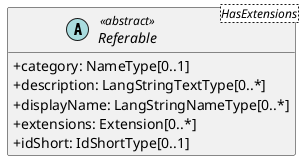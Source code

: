 @startuml
skinparam classAttributeIconSize 0
hide methods

abstract class Referable<HasExtensions> <<abstract>> {
  +category: NameType[0..1] 
  +description: LangStringTextType[0..*] 
  +displayName: LangStringNameType[0..*] 
  +extensions: Extension[0..*] 
  +idShort: IdShortType[0..1] 
}
@enduml